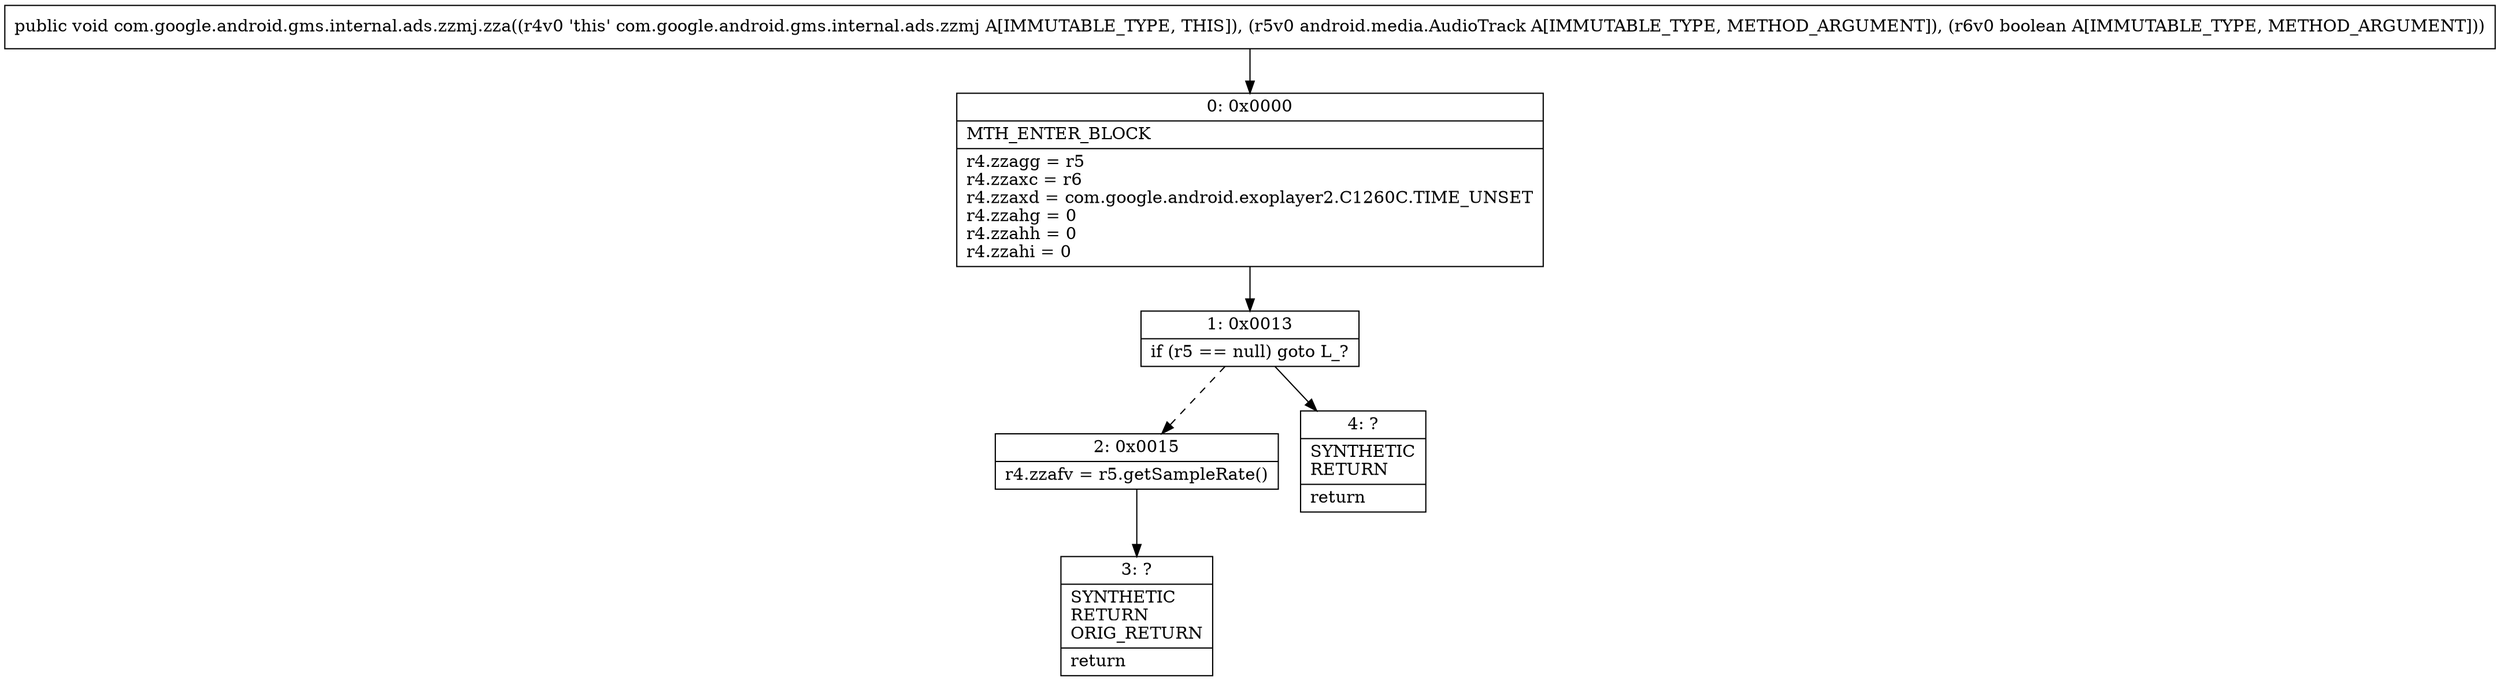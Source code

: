 digraph "CFG forcom.google.android.gms.internal.ads.zzmj.zza(Landroid\/media\/AudioTrack;Z)V" {
Node_0 [shape=record,label="{0\:\ 0x0000|MTH_ENTER_BLOCK\l|r4.zzagg = r5\lr4.zzaxc = r6\lr4.zzaxd = com.google.android.exoplayer2.C1260C.TIME_UNSET\lr4.zzahg = 0\lr4.zzahh = 0\lr4.zzahi = 0\l}"];
Node_1 [shape=record,label="{1\:\ 0x0013|if (r5 == null) goto L_?\l}"];
Node_2 [shape=record,label="{2\:\ 0x0015|r4.zzafv = r5.getSampleRate()\l}"];
Node_3 [shape=record,label="{3\:\ ?|SYNTHETIC\lRETURN\lORIG_RETURN\l|return\l}"];
Node_4 [shape=record,label="{4\:\ ?|SYNTHETIC\lRETURN\l|return\l}"];
MethodNode[shape=record,label="{public void com.google.android.gms.internal.ads.zzmj.zza((r4v0 'this' com.google.android.gms.internal.ads.zzmj A[IMMUTABLE_TYPE, THIS]), (r5v0 android.media.AudioTrack A[IMMUTABLE_TYPE, METHOD_ARGUMENT]), (r6v0 boolean A[IMMUTABLE_TYPE, METHOD_ARGUMENT])) }"];
MethodNode -> Node_0;
Node_0 -> Node_1;
Node_1 -> Node_2[style=dashed];
Node_1 -> Node_4;
Node_2 -> Node_3;
}

